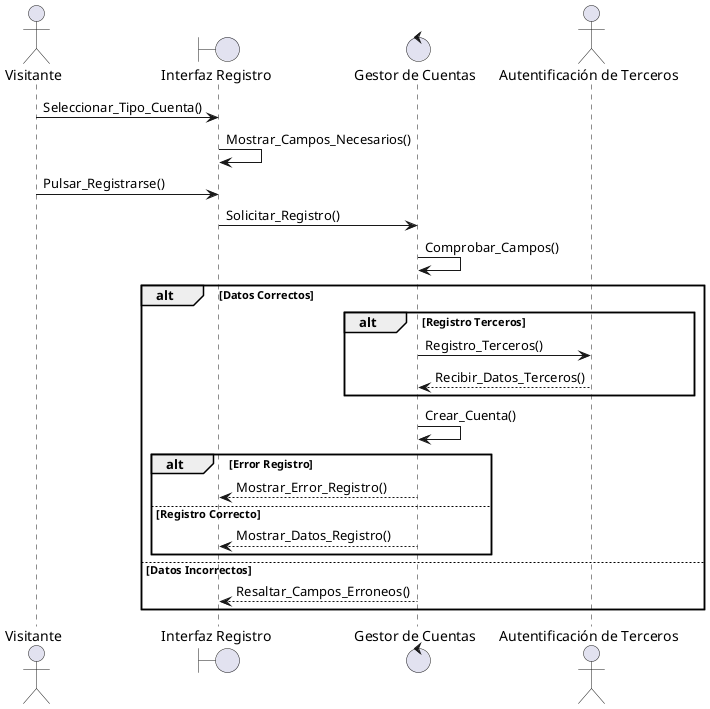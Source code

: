 @startuml Registro
actor Visitante
boundary "Interfaz Registro"
control "Gestor de Cuentas"
actor "Autentificación de Terceros"

Visitante -> "Interfaz Registro": Seleccionar_Tipo_Cuenta()
"Interfaz Registro" -> "Interfaz Registro": Mostrar_Campos_Necesarios()
Visitante -> "Interfaz Registro": Pulsar_Registrarse()
"Interfaz Registro" -> "Gestor de Cuentas": Solicitar_Registro()
"Gestor de Cuentas" -> "Gestor de Cuentas": Comprobar_Campos()
alt Datos Correctos
    alt Registro Terceros
        "Gestor de Cuentas" -> "Autentificación de Terceros": Registro_Terceros()
        "Autentificación de Terceros" --> "Gestor de Cuentas": Recibir_Datos_Terceros()
    end
    "Gestor de Cuentas" -> "Gestor de Cuentas": Crear_Cuenta()
    alt Error Registro
        "Gestor de Cuentas" --> "Interfaz Registro": Mostrar_Error_Registro()
    else Registro Correcto
        "Gestor de Cuentas" --> "Interfaz Registro": Mostrar_Datos_Registro()
    end
else Datos Incorrectos
    "Gestor de Cuentas" --> "Interfaz Registro": Resaltar_Campos_Erroneos()
end
@enduml